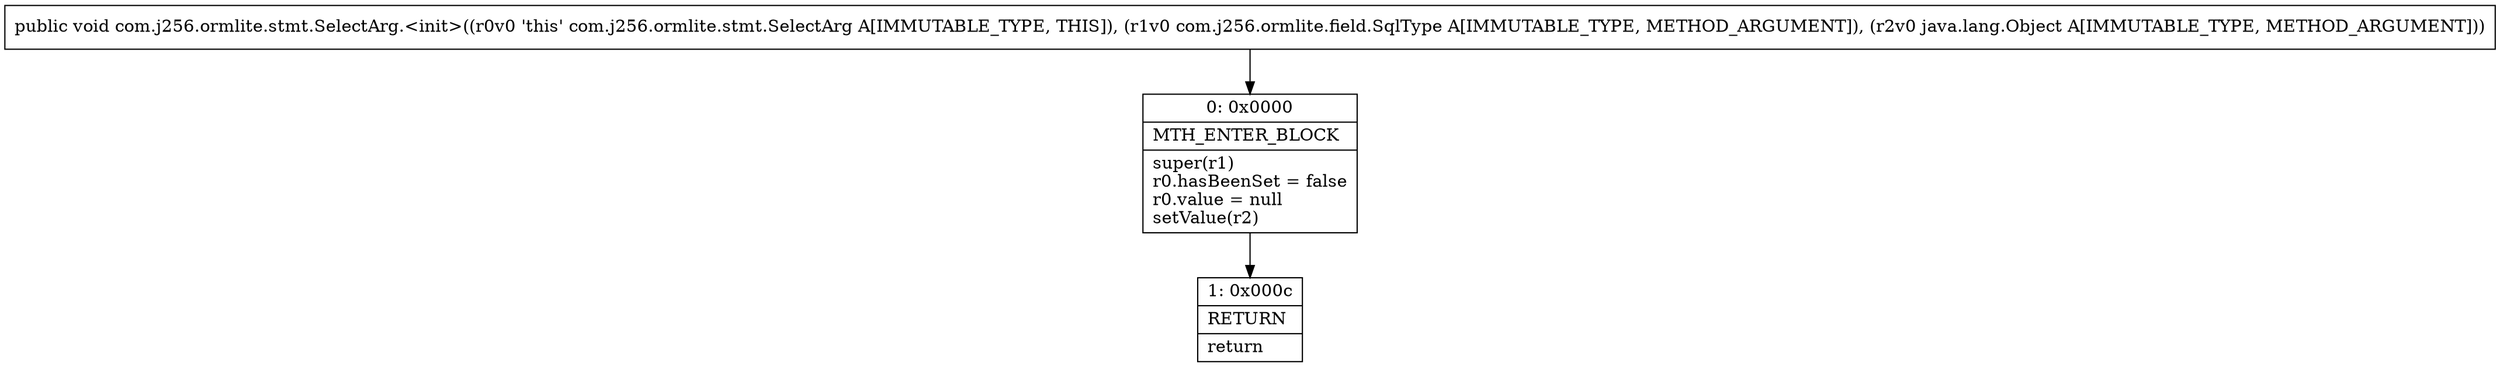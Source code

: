 digraph "CFG forcom.j256.ormlite.stmt.SelectArg.\<init\>(Lcom\/j256\/ormlite\/field\/SqlType;Ljava\/lang\/Object;)V" {
Node_0 [shape=record,label="{0\:\ 0x0000|MTH_ENTER_BLOCK\l|super(r1)\lr0.hasBeenSet = false\lr0.value = null\lsetValue(r2)\l}"];
Node_1 [shape=record,label="{1\:\ 0x000c|RETURN\l|return\l}"];
MethodNode[shape=record,label="{public void com.j256.ormlite.stmt.SelectArg.\<init\>((r0v0 'this' com.j256.ormlite.stmt.SelectArg A[IMMUTABLE_TYPE, THIS]), (r1v0 com.j256.ormlite.field.SqlType A[IMMUTABLE_TYPE, METHOD_ARGUMENT]), (r2v0 java.lang.Object A[IMMUTABLE_TYPE, METHOD_ARGUMENT])) }"];
MethodNode -> Node_0;
Node_0 -> Node_1;
}

